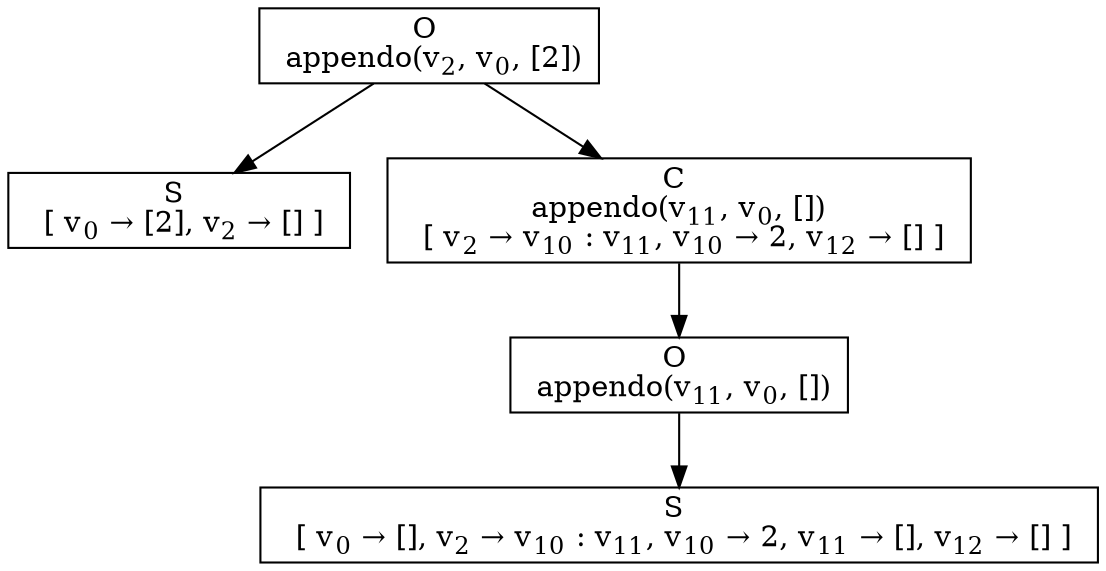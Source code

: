digraph {
    graph [rankdir=TB
          ,bgcolor=transparent];
    node [shape=box
         ,fillcolor=white
         ,style=filled];
    0 [label=<O <BR/> appendo(v<SUB>2</SUB>, v<SUB>0</SUB>, [2])>];
    1 [label=<S <BR/>  [ v<SUB>0</SUB> &rarr; [2], v<SUB>2</SUB> &rarr; [] ] >];
    2 [label=<C <BR/> appendo(v<SUB>11</SUB>, v<SUB>0</SUB>, []) <BR/>  [ v<SUB>2</SUB> &rarr; v<SUB>10</SUB> : v<SUB>11</SUB>, v<SUB>10</SUB> &rarr; 2, v<SUB>12</SUB> &rarr; [] ] >];
    3 [label=<O <BR/> appendo(v<SUB>11</SUB>, v<SUB>0</SUB>, [])>];
    4 [label=<S <BR/>  [ v<SUB>0</SUB> &rarr; [], v<SUB>2</SUB> &rarr; v<SUB>10</SUB> : v<SUB>11</SUB>, v<SUB>10</SUB> &rarr; 2, v<SUB>11</SUB> &rarr; [], v<SUB>12</SUB> &rarr; [] ] >];
    0 -> 1 [label=""];
    0 -> 2 [label=""];
    2 -> 3 [label=""];
    3 -> 4 [label=""];
}